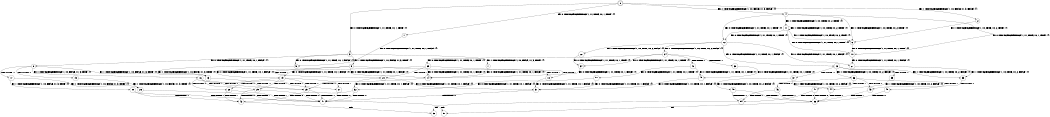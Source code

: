 digraph BCG {
size = "7, 10.5";
center = TRUE;
node [shape = circle];
0 [peripheries = 2];
0 -> 1 [label = "EX !0 !ATOMIC_EXCH_BRANCH (1, +1, TRUE, +0, 1, TRUE) !{}"];
0 -> 2 [label = "EX !1 !ATOMIC_EXCH_BRANCH (1, +0, FALSE, +1, 3, FALSE) !{}"];
0 -> 3 [label = "EX !0 !ATOMIC_EXCH_BRANCH (1, +1, TRUE, +0, 1, TRUE) !{}"];
0 -> 4 [label = "EX !1 !ATOMIC_EXCH_BRANCH (1, +0, FALSE, +1, 3, FALSE) !{}"];
1 -> 5 [label = "EX !0 !ATOMIC_EXCH_BRANCH (1, +1, TRUE, +0, 1, FALSE) !{}"];
2 -> 6 [label = "EX !1 !ATOMIC_EXCH_BRANCH (1, +0, TRUE, +0, 2, TRUE) !{}"];
3 -> 5 [label = "EX !0 !ATOMIC_EXCH_BRANCH (1, +1, TRUE, +0, 1, FALSE) !{}"];
3 -> 7 [label = "EX !1 !ATOMIC_EXCH_BRANCH (1, +0, FALSE, +1, 3, TRUE) !{}"];
3 -> 8 [label = "EX !0 !ATOMIC_EXCH_BRANCH (1, +1, TRUE, +0, 1, FALSE) !{}"];
3 -> 9 [label = "EX !1 !ATOMIC_EXCH_BRANCH (1, +0, FALSE, +1, 3, TRUE) !{}"];
4 -> 6 [label = "EX !1 !ATOMIC_EXCH_BRANCH (1, +0, TRUE, +0, 2, TRUE) !{}"];
4 -> 10 [label = "EX !0 !ATOMIC_EXCH_BRANCH (1, +1, TRUE, +0, 1, TRUE) !{}"];
4 -> 11 [label = "EX !1 !ATOMIC_EXCH_BRANCH (1, +0, TRUE, +0, 2, TRUE) !{}"];
4 -> 12 [label = "EX !0 !ATOMIC_EXCH_BRANCH (1, +1, TRUE, +0, 1, TRUE) !{}"];
5 -> 13 [label = "EX !1 !ATOMIC_EXCH_BRANCH (1, +0, FALSE, +1, 3, TRUE) !{}"];
6 -> 10 [label = "EX !0 !ATOMIC_EXCH_BRANCH (1, +1, TRUE, +0, 1, TRUE) !{}"];
7 -> 14 [label = "EX !0 !ATOMIC_EXCH_BRANCH (1, +1, TRUE, +0, 1, FALSE) !{}"];
8 -> 13 [label = "EX !1 !ATOMIC_EXCH_BRANCH (1, +0, FALSE, +1, 3, TRUE) !{}"];
8 -> 15 [label = "TERMINATE !0"];
8 -> 16 [label = "EX !1 !ATOMIC_EXCH_BRANCH (1, +0, FALSE, +1, 3, TRUE) !{}"];
8 -> 17 [label = "TERMINATE !0"];
9 -> 14 [label = "EX !0 !ATOMIC_EXCH_BRANCH (1, +1, TRUE, +0, 1, FALSE) !{}"];
9 -> 18 [label = "TERMINATE !1"];
9 -> 19 [label = "EX !0 !ATOMIC_EXCH_BRANCH (1, +1, TRUE, +0, 1, FALSE) !{}"];
9 -> 20 [label = "TERMINATE !1"];
10 -> 21 [label = "EX !0 !ATOMIC_EXCH_BRANCH (1, +1, TRUE, +0, 1, FALSE) !{}"];
11 -> 6 [label = "EX !1 !ATOMIC_EXCH_BRANCH (1, +0, TRUE, +0, 2, TRUE) !{}"];
11 -> 10 [label = "EX !0 !ATOMIC_EXCH_BRANCH (1, +1, TRUE, +0, 1, TRUE) !{}"];
11 -> 11 [label = "EX !1 !ATOMIC_EXCH_BRANCH (1, +0, TRUE, +0, 2, TRUE) !{}"];
11 -> 12 [label = "EX !0 !ATOMIC_EXCH_BRANCH (1, +1, TRUE, +0, 1, TRUE) !{}"];
12 -> 21 [label = "EX !0 !ATOMIC_EXCH_BRANCH (1, +1, TRUE, +0, 1, FALSE) !{}"];
12 -> 22 [label = "EX !1 !ATOMIC_EXCH_BRANCH (1, +0, TRUE, +0, 2, FALSE) !{}"];
12 -> 23 [label = "EX !0 !ATOMIC_EXCH_BRANCH (1, +1, TRUE, +0, 1, FALSE) !{}"];
12 -> 24 [label = "EX !1 !ATOMIC_EXCH_BRANCH (1, +0, TRUE, +0, 2, FALSE) !{}"];
13 -> 25 [label = "TERMINATE !0"];
14 -> 25 [label = "TERMINATE !0"];
15 -> 26 [label = "EX !1 !ATOMIC_EXCH_BRANCH (1, +0, FALSE, +1, 3, TRUE) !{}"];
16 -> 25 [label = "TERMINATE !0"];
16 -> 27 [label = "TERMINATE !1"];
16 -> 28 [label = "TERMINATE !0"];
16 -> 29 [label = "TERMINATE !1"];
17 -> 26 [label = "EX !1 !ATOMIC_EXCH_BRANCH (1, +0, FALSE, +1, 3, TRUE) !{}"];
17 -> 30 [label = "EX !1 !ATOMIC_EXCH_BRANCH (1, +0, FALSE, +1, 3, TRUE) !{}"];
18 -> 31 [label = "EX !0 !ATOMIC_EXCH_BRANCH (1, +1, TRUE, +0, 1, FALSE) !{}"];
19 -> 25 [label = "TERMINATE !0"];
19 -> 27 [label = "TERMINATE !1"];
19 -> 28 [label = "TERMINATE !0"];
19 -> 29 [label = "TERMINATE !1"];
20 -> 31 [label = "EX !0 !ATOMIC_EXCH_BRANCH (1, +1, TRUE, +0, 1, FALSE) !{}"];
20 -> 32 [label = "EX !0 !ATOMIC_EXCH_BRANCH (1, +1, TRUE, +0, 1, FALSE) !{}"];
21 -> 33 [label = "EX !1 !ATOMIC_EXCH_BRANCH (1, +0, TRUE, +0, 2, FALSE) !{}"];
22 -> 34 [label = "EX !0 !ATOMIC_EXCH_BRANCH (1, +1, TRUE, +0, 1, TRUE) !{}"];
23 -> 33 [label = "EX !1 !ATOMIC_EXCH_BRANCH (1, +0, TRUE, +0, 2, FALSE) !{}"];
23 -> 35 [label = "TERMINATE !0"];
23 -> 36 [label = "EX !1 !ATOMIC_EXCH_BRANCH (1, +0, TRUE, +0, 2, FALSE) !{}"];
23 -> 37 [label = "TERMINATE !0"];
24 -> 34 [label = "EX !0 !ATOMIC_EXCH_BRANCH (1, +1, TRUE, +0, 1, TRUE) !{}"];
24 -> 38 [label = "TERMINATE !1"];
24 -> 39 [label = "EX !0 !ATOMIC_EXCH_BRANCH (1, +1, TRUE, +0, 1, TRUE) !{}"];
24 -> 40 [label = "TERMINATE !1"];
25 -> 41 [label = "TERMINATE !1"];
26 -> 41 [label = "TERMINATE !1"];
27 -> 41 [label = "TERMINATE !0"];
28 -> 41 [label = "TERMINATE !1"];
28 -> 42 [label = "TERMINATE !1"];
29 -> 41 [label = "TERMINATE !0"];
29 -> 42 [label = "TERMINATE !0"];
30 -> 41 [label = "TERMINATE !1"];
30 -> 42 [label = "TERMINATE !1"];
31 -> 41 [label = "TERMINATE !0"];
32 -> 41 [label = "TERMINATE !0"];
32 -> 42 [label = "TERMINATE !0"];
33 -> 43 [label = "TERMINATE !0"];
34 -> 14 [label = "EX !0 !ATOMIC_EXCH_BRANCH (1, +1, TRUE, +0, 1, FALSE) !{}"];
35 -> 44 [label = "EX !1 !ATOMIC_EXCH_BRANCH (1, +0, TRUE, +0, 2, FALSE) !{}"];
36 -> 43 [label = "TERMINATE !0"];
36 -> 45 [label = "TERMINATE !1"];
36 -> 46 [label = "TERMINATE !0"];
36 -> 47 [label = "TERMINATE !1"];
37 -> 44 [label = "EX !1 !ATOMIC_EXCH_BRANCH (1, +0, TRUE, +0, 2, FALSE) !{}"];
37 -> 48 [label = "EX !1 !ATOMIC_EXCH_BRANCH (1, +0, TRUE, +0, 2, FALSE) !{}"];
38 -> 49 [label = "EX !0 !ATOMIC_EXCH_BRANCH (1, +1, TRUE, +0, 1, TRUE) !{}"];
39 -> 14 [label = "EX !0 !ATOMIC_EXCH_BRANCH (1, +1, TRUE, +0, 1, FALSE) !{}"];
39 -> 18 [label = "TERMINATE !1"];
39 -> 19 [label = "EX !0 !ATOMIC_EXCH_BRANCH (1, +1, TRUE, +0, 1, FALSE) !{}"];
39 -> 20 [label = "TERMINATE !1"];
40 -> 49 [label = "EX !0 !ATOMIC_EXCH_BRANCH (1, +1, TRUE, +0, 1, TRUE) !{}"];
40 -> 50 [label = "EX !0 !ATOMIC_EXCH_BRANCH (1, +1, TRUE, +0, 1, TRUE) !{}"];
41 -> 51 [label = "exit"];
42 -> 52 [label = "exit"];
43 -> 53 [label = "TERMINATE !1"];
44 -> 53 [label = "TERMINATE !1"];
45 -> 53 [label = "TERMINATE !0"];
46 -> 53 [label = "TERMINATE !1"];
46 -> 54 [label = "TERMINATE !1"];
47 -> 53 [label = "TERMINATE !0"];
47 -> 54 [label = "TERMINATE !0"];
48 -> 53 [label = "TERMINATE !1"];
48 -> 54 [label = "TERMINATE !1"];
49 -> 31 [label = "EX !0 !ATOMIC_EXCH_BRANCH (1, +1, TRUE, +0, 1, FALSE) !{}"];
50 -> 31 [label = "EX !0 !ATOMIC_EXCH_BRANCH (1, +1, TRUE, +0, 1, FALSE) !{}"];
50 -> 32 [label = "EX !0 !ATOMIC_EXCH_BRANCH (1, +1, TRUE, +0, 1, FALSE) !{}"];
53 -> 51 [label = "exit"];
54 -> 52 [label = "exit"];
}
